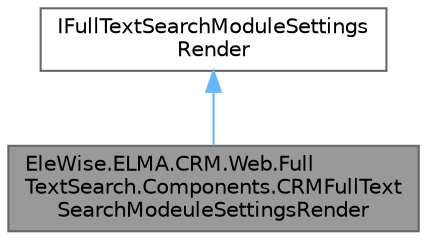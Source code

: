 digraph "EleWise.ELMA.CRM.Web.FullTextSearch.Components.CRMFullTextSearchModeuleSettingsRender"
{
 // LATEX_PDF_SIZE
  bgcolor="transparent";
  edge [fontname=Helvetica,fontsize=10,labelfontname=Helvetica,labelfontsize=10];
  node [fontname=Helvetica,fontsize=10,shape=box,height=0.2,width=0.4];
  Node1 [id="Node000001",label="EleWise.ELMA.CRM.Web.Full\lTextSearch.Components.CRMFullText\lSearchModeuleSettingsRender",height=0.2,width=0.4,color="gray40", fillcolor="grey60", style="filled", fontcolor="black",tooltip="Точка расширения отображения и редактирования настроек модуля полнотекстового поиска в CRM."];
  Node2 -> Node1 [id="edge1_Node000001_Node000002",dir="back",color="steelblue1",style="solid",tooltip=" "];
  Node2 [id="Node000002",label="IFullTextSearchModuleSettings\lRender",height=0.2,width=0.4,color="gray40", fillcolor="white", style="filled",tooltip=" "];
}

